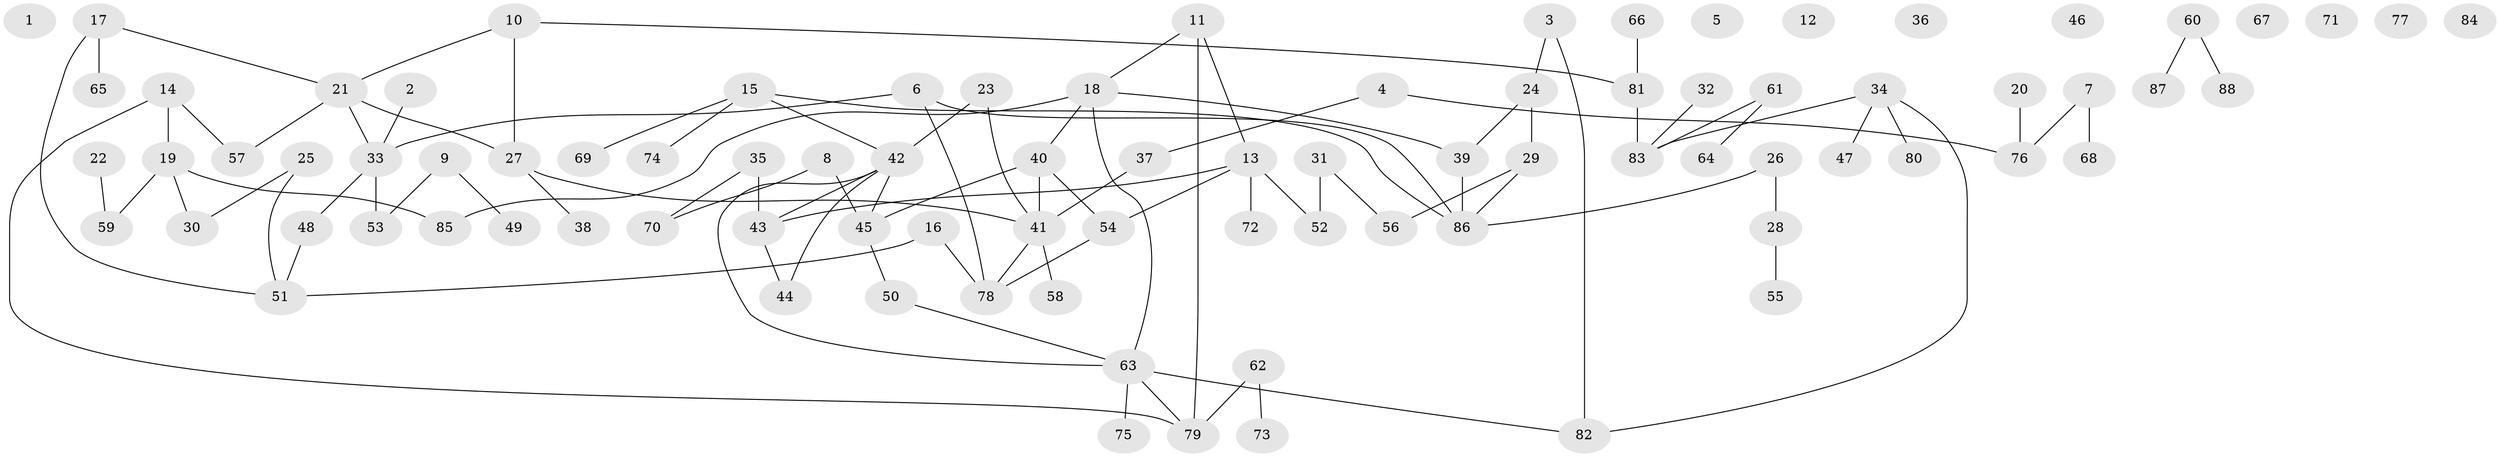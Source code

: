 // Generated by graph-tools (version 1.1) at 2025/12/03/09/25 04:12:55]
// undirected, 88 vertices, 99 edges
graph export_dot {
graph [start="1"]
  node [color=gray90,style=filled];
  1;
  2;
  3;
  4;
  5;
  6;
  7;
  8;
  9;
  10;
  11;
  12;
  13;
  14;
  15;
  16;
  17;
  18;
  19;
  20;
  21;
  22;
  23;
  24;
  25;
  26;
  27;
  28;
  29;
  30;
  31;
  32;
  33;
  34;
  35;
  36;
  37;
  38;
  39;
  40;
  41;
  42;
  43;
  44;
  45;
  46;
  47;
  48;
  49;
  50;
  51;
  52;
  53;
  54;
  55;
  56;
  57;
  58;
  59;
  60;
  61;
  62;
  63;
  64;
  65;
  66;
  67;
  68;
  69;
  70;
  71;
  72;
  73;
  74;
  75;
  76;
  77;
  78;
  79;
  80;
  81;
  82;
  83;
  84;
  85;
  86;
  87;
  88;
  2 -- 33;
  3 -- 24;
  3 -- 82;
  4 -- 37;
  4 -- 76;
  6 -- 33;
  6 -- 78;
  6 -- 86;
  7 -- 68;
  7 -- 76;
  8 -- 45;
  8 -- 70;
  9 -- 49;
  9 -- 53;
  10 -- 21;
  10 -- 27;
  10 -- 81;
  11 -- 13;
  11 -- 18;
  11 -- 79;
  13 -- 43;
  13 -- 52;
  13 -- 54;
  13 -- 72;
  14 -- 19;
  14 -- 57;
  14 -- 79;
  15 -- 42;
  15 -- 69;
  15 -- 74;
  15 -- 86;
  16 -- 51;
  16 -- 78;
  17 -- 21;
  17 -- 51;
  17 -- 65;
  18 -- 39;
  18 -- 40;
  18 -- 63;
  18 -- 85;
  19 -- 30;
  19 -- 59;
  19 -- 85;
  20 -- 76;
  21 -- 27;
  21 -- 33;
  21 -- 57;
  22 -- 59;
  23 -- 41;
  23 -- 42;
  24 -- 29;
  24 -- 39;
  25 -- 30;
  25 -- 51;
  26 -- 28;
  26 -- 86;
  27 -- 38;
  27 -- 41;
  28 -- 55;
  29 -- 56;
  29 -- 86;
  31 -- 52;
  31 -- 56;
  32 -- 83;
  33 -- 48;
  33 -- 53;
  34 -- 47;
  34 -- 80;
  34 -- 82;
  34 -- 83;
  35 -- 43;
  35 -- 70;
  37 -- 41;
  39 -- 86;
  40 -- 41;
  40 -- 45;
  40 -- 54;
  41 -- 58;
  41 -- 78;
  42 -- 43;
  42 -- 44;
  42 -- 45;
  42 -- 63;
  43 -- 44;
  45 -- 50;
  48 -- 51;
  50 -- 63;
  54 -- 78;
  60 -- 87;
  60 -- 88;
  61 -- 64;
  61 -- 83;
  62 -- 73;
  62 -- 79;
  63 -- 75;
  63 -- 79;
  63 -- 82;
  66 -- 81;
  81 -- 83;
}

